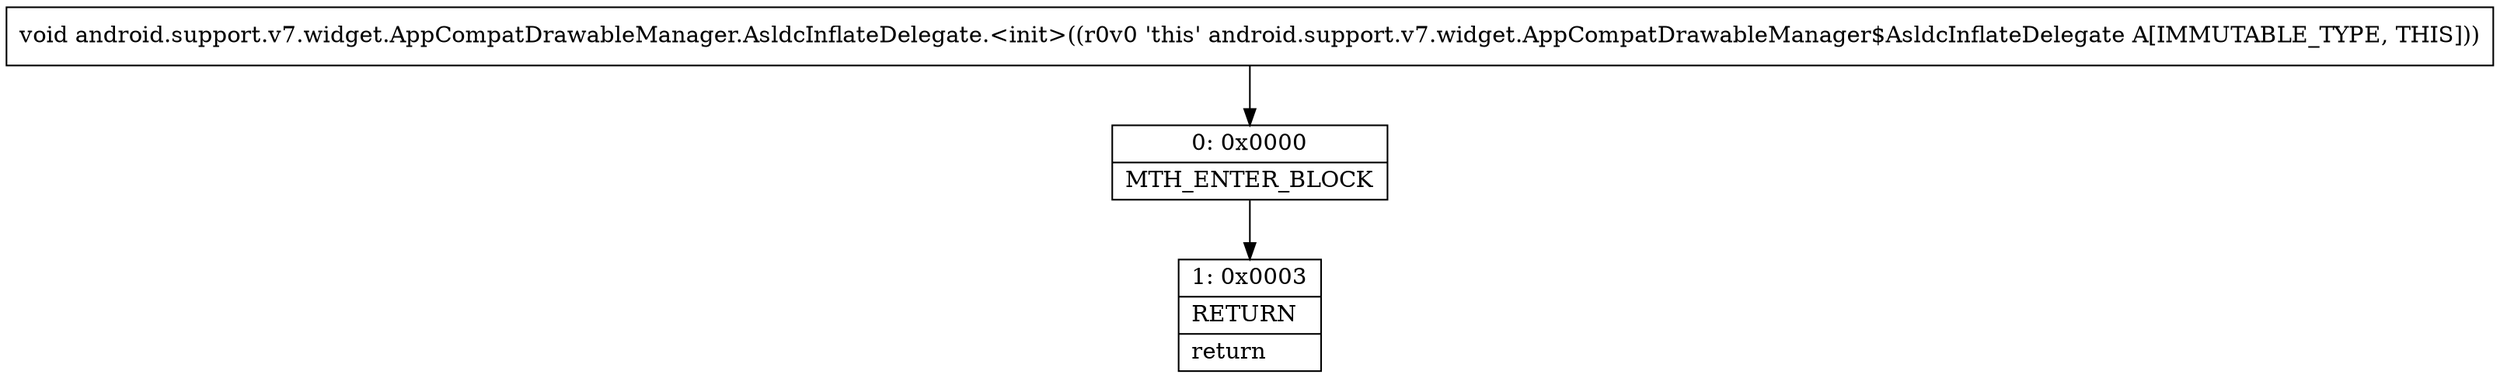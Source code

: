 digraph "CFG forandroid.support.v7.widget.AppCompatDrawableManager.AsldcInflateDelegate.\<init\>()V" {
Node_0 [shape=record,label="{0\:\ 0x0000|MTH_ENTER_BLOCK\l}"];
Node_1 [shape=record,label="{1\:\ 0x0003|RETURN\l|return\l}"];
MethodNode[shape=record,label="{void android.support.v7.widget.AppCompatDrawableManager.AsldcInflateDelegate.\<init\>((r0v0 'this' android.support.v7.widget.AppCompatDrawableManager$AsldcInflateDelegate A[IMMUTABLE_TYPE, THIS])) }"];
MethodNode -> Node_0;
Node_0 -> Node_1;
}

